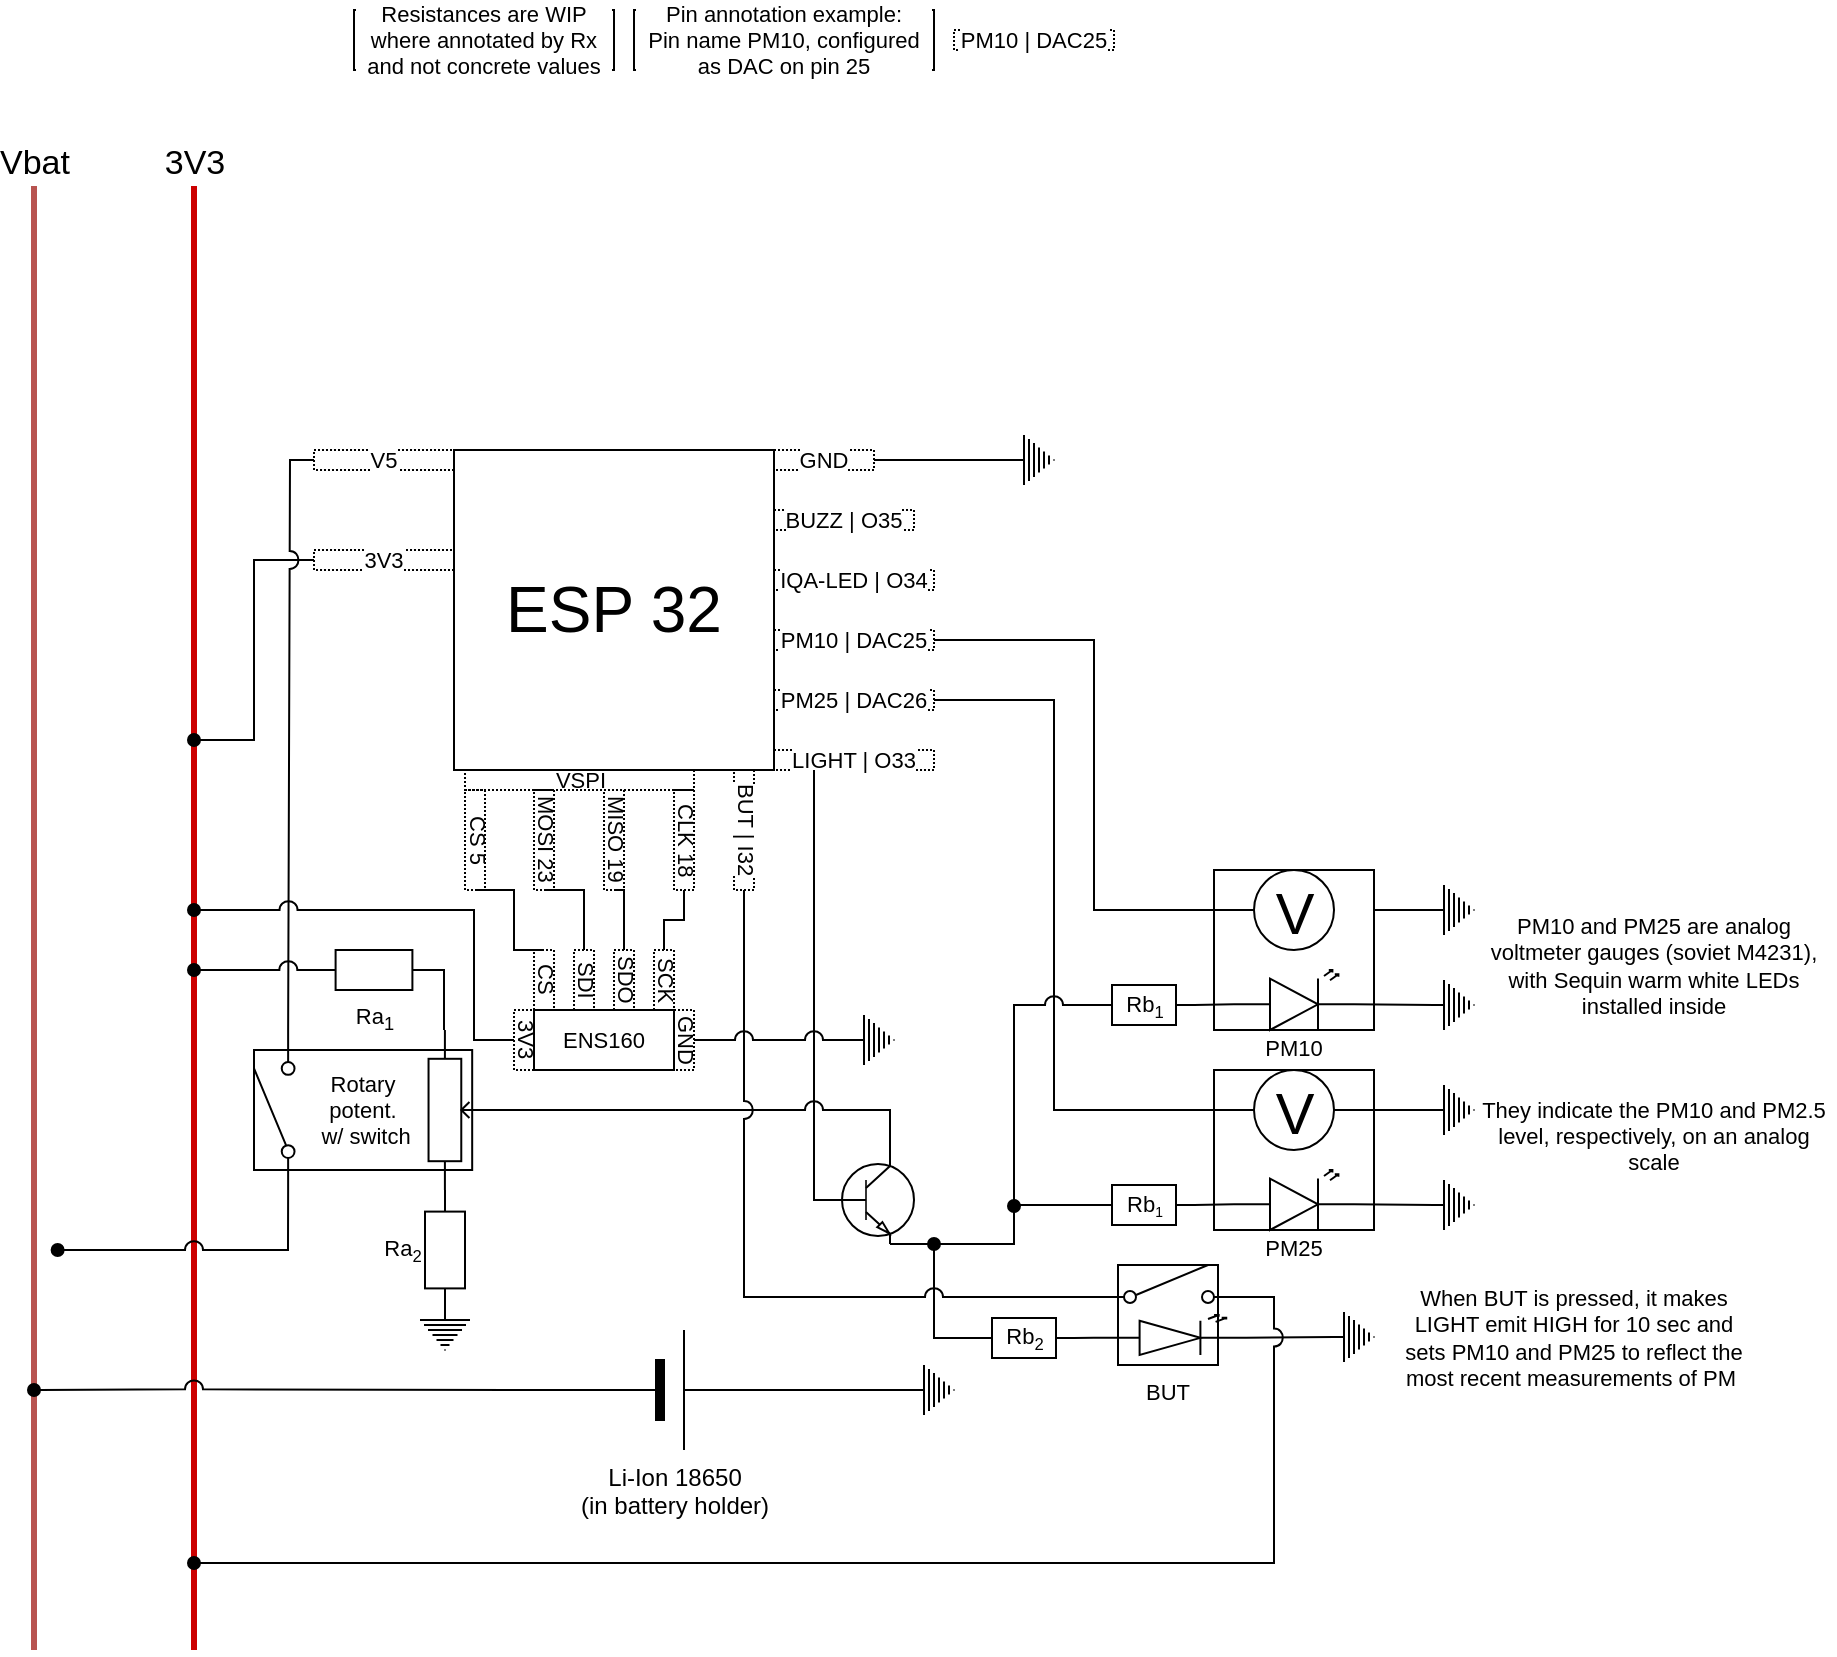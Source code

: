 <mxfile version="26.0.11">
  <diagram name="Page-1" id="7e0a89b8-554c-2b80-1dc8-d5c74ca68de4">
    <mxGraphModel dx="682" dy="420" grid="1" gridSize="10" guides="1" tooltips="1" connect="1" arrows="1" fold="1" page="1" pageScale="1" pageWidth="1100" pageHeight="850" background="none" math="0" shadow="0">
      <root>
        <mxCell id="0" />
        <mxCell id="1" parent="0" />
        <mxCell id="fRjFHOvY2SyDoRDMswof-2" value="" style="endArrow=none;html=1;rounded=0;fillColor=#f8cecc;strokeColor=#b85450;strokeWidth=3;" edge="1" parent="1">
          <mxGeometry width="50" height="50" relative="1" as="geometry">
            <mxPoint x="200" y="830" as="sourcePoint" />
            <mxPoint x="200" y="80" as="targetPoint" />
          </mxGeometry>
        </mxCell>
        <mxCell id="fRjFHOvY2SyDoRDMswof-3" value="&lt;font style=&quot;font-size: 17px;&quot;&gt;Vbat&lt;/font&gt;" style="edgeLabel;html=1;align=center;verticalAlign=middle;resizable=0;points=[];" vertex="1" connectable="0" parent="fRjFHOvY2SyDoRDMswof-2">
          <mxGeometry x="0.869" relative="1" as="geometry">
            <mxPoint y="-42" as="offset" />
          </mxGeometry>
        </mxCell>
        <mxCell id="fRjFHOvY2SyDoRDMswof-4" value="" style="endArrow=none;html=1;rounded=0;fillColor=#f8cecc;strokeColor=#CC0000;strokeWidth=3;" edge="1" parent="1">
          <mxGeometry width="50" height="50" relative="1" as="geometry">
            <mxPoint x="280" y="830" as="sourcePoint" />
            <mxPoint x="280" y="80" as="targetPoint" />
          </mxGeometry>
        </mxCell>
        <mxCell id="fRjFHOvY2SyDoRDMswof-5" value="&lt;font style=&quot;font-size: 17px;&quot;&gt;3V3&lt;/font&gt;" style="edgeLabel;html=1;align=center;verticalAlign=middle;resizable=0;points=[];" vertex="1" connectable="0" parent="fRjFHOvY2SyDoRDMswof-4">
          <mxGeometry x="0.869" relative="1" as="geometry">
            <mxPoint y="-42" as="offset" />
          </mxGeometry>
        </mxCell>
        <mxCell id="fRjFHOvY2SyDoRDMswof-11" style="edgeStyle=elbowEdgeStyle;rounded=0;orthogonalLoop=1;jettySize=auto;html=1;exitX=0;exitY=0.5;exitDx=0;exitDy=0;exitPerimeter=0;jumpStyle=arc;jumpSize=9;endArrow=oval;startFill=0;endFill=1;" edge="1" parent="1" source="fRjFHOvY2SyDoRDMswof-10">
          <mxGeometry relative="1" as="geometry">
            <mxPoint x="200" y="699.49" as="targetPoint" />
            <mxPoint x="540" y="699.49" as="sourcePoint" />
            <Array as="points">
              <mxPoint x="200" y="700" />
            </Array>
          </mxGeometry>
        </mxCell>
        <mxCell id="fRjFHOvY2SyDoRDMswof-13" style="edgeStyle=elbowEdgeStyle;shape=connector;rounded=0;jumpStyle=arc;jumpSize=9;orthogonalLoop=1;jettySize=auto;html=1;exitX=1;exitY=0.5;exitDx=0;exitDy=0;exitPerimeter=0;strokeColor=default;align=center;verticalAlign=middle;fontFamily=Helvetica;fontSize=11;fontColor=default;labelBackgroundColor=default;startFill=0;endArrow=none;" edge="1" parent="1" source="fRjFHOvY2SyDoRDMswof-10" target="fRjFHOvY2SyDoRDMswof-12">
          <mxGeometry relative="1" as="geometry" />
        </mxCell>
        <mxCell id="fRjFHOvY2SyDoRDMswof-10" value="Li-Ion 18650&lt;div&gt;(in battery holder)&lt;/div&gt;" style="verticalLabelPosition=bottom;shadow=0;dashed=0;align=center;fillColor=strokeColor;html=1;verticalAlign=top;strokeWidth=1;shape=mxgraph.electrical.miscellaneous.monocell_battery;" vertex="1" parent="1">
          <mxGeometry x="470" y="670" width="100" height="60" as="geometry" />
        </mxCell>
        <mxCell id="fRjFHOvY2SyDoRDMswof-12" value="" style="pointerEvents=1;verticalLabelPosition=bottom;shadow=0;dashed=0;align=center;html=1;verticalAlign=top;shape=mxgraph.electrical.signal_sources.protective_earth;fontFamily=Helvetica;fontSize=11;fontColor=default;labelBackgroundColor=default;direction=north;" vertex="1" parent="1">
          <mxGeometry x="640" y="687.5" width="20" height="25" as="geometry" />
        </mxCell>
        <mxCell id="fRjFHOvY2SyDoRDMswof-15" style="edgeStyle=elbowEdgeStyle;shape=connector;rounded=0;jumpStyle=arc;jumpSize=9;orthogonalLoop=1;jettySize=auto;html=1;exitX=1;exitY=0.5;exitDx=0;exitDy=0;strokeColor=default;align=center;verticalAlign=middle;fontFamily=Helvetica;fontSize=11;fontColor=default;labelBackgroundColor=default;startFill=0;endArrow=none;entryX=0.498;entryY=0.096;entryDx=0;entryDy=0;entryPerimeter=0;" edge="1" parent="1" source="fRjFHOvY2SyDoRDMswof-14" target="fRjFHOvY2SyDoRDMswof-16">
          <mxGeometry relative="1" as="geometry">
            <mxPoint x="660" y="325.238" as="targetPoint" />
          </mxGeometry>
        </mxCell>
        <mxCell id="fRjFHOvY2SyDoRDMswof-16" value="" style="pointerEvents=1;verticalLabelPosition=bottom;shadow=0;dashed=0;align=center;html=1;verticalAlign=top;shape=mxgraph.electrical.signal_sources.protective_earth;fontFamily=Helvetica;fontSize=11;fontColor=default;labelBackgroundColor=default;direction=north;" vertex="1" parent="1">
          <mxGeometry x="690" y="222.5" width="20" height="25" as="geometry" />
        </mxCell>
        <mxCell id="fRjFHOvY2SyDoRDMswof-32" style="edgeStyle=elbowEdgeStyle;shape=connector;rounded=0;jumpStyle=arc;jumpSize=9;orthogonalLoop=1;jettySize=auto;html=1;strokeColor=default;align=center;verticalAlign=middle;fontFamily=Helvetica;fontSize=11;fontColor=default;labelBackgroundColor=default;startFill=0;endArrow=oval;endFill=1;" edge="1" parent="1" source="fRjFHOvY2SyDoRDMswof-31">
          <mxGeometry relative="1" as="geometry">
            <mxPoint x="280" y="375" as="targetPoint" />
          </mxGeometry>
        </mxCell>
        <mxCell id="fRjFHOvY2SyDoRDMswof-40" value="" style="group" vertex="1" connectable="0" parent="1">
          <mxGeometry x="310" y="520" width="120" height="80" as="geometry" />
        </mxCell>
        <mxCell id="fRjFHOvY2SyDoRDMswof-34" value="Rotary&lt;br&gt;potent.&lt;br&gt;&amp;nbsp;w/ switch" style="rounded=0;whiteSpace=wrap;html=1;fontFamily=Helvetica;fontSize=11;fontColor=default;labelBackgroundColor=default;" vertex="1" parent="fRjFHOvY2SyDoRDMswof-40">
          <mxGeometry y="10" width="109.091" height="60" as="geometry" />
        </mxCell>
        <mxCell id="fRjFHOvY2SyDoRDMswof-36" value="" style="pointerEvents=1;verticalLabelPosition=bottom;shadow=0;dashed=0;align=center;html=1;verticalAlign=top;shape=mxgraph.electrical.resistors.potentiometer_1;fontFamily=Helvetica;fontSize=11;fontColor=default;labelBackgroundColor=default;direction=north;" vertex="1" parent="fRjFHOvY2SyDoRDMswof-40">
          <mxGeometry x="87.273" width="32.727" height="80" as="geometry" />
        </mxCell>
        <mxCell id="fRjFHOvY2SyDoRDMswof-42" style="edgeStyle=elbowEdgeStyle;shape=connector;rounded=0;jumpStyle=arc;jumpSize=9;orthogonalLoop=1;jettySize=auto;html=1;strokeColor=default;align=center;verticalAlign=middle;fontFamily=Helvetica;fontSize=11;fontColor=default;labelBackgroundColor=default;startFill=0;endArrow=oval;exitX=0;exitY=0.8;exitDx=0;exitDy=0;startArrow=none;endFill=1;" edge="1" parent="fRjFHOvY2SyDoRDMswof-40" source="fRjFHOvY2SyDoRDMswof-38">
          <mxGeometry relative="1" as="geometry">
            <mxPoint x="-98.182" y="110" as="targetPoint" />
            <Array as="points">
              <mxPoint x="17" y="96" />
            </Array>
          </mxGeometry>
        </mxCell>
        <mxCell id="fRjFHOvY2SyDoRDMswof-38" value="" style="html=1;shape=mxgraph.electrical.electro-mechanical.singleSwitch;aspect=fixed;elSwitchState=off;fontFamily=Helvetica;fontSize=11;fontColor=default;labelBackgroundColor=default;direction=north;" vertex="1" parent="fRjFHOvY2SyDoRDMswof-40">
          <mxGeometry y="5.684e-14" width="21.33" height="80" as="geometry" />
        </mxCell>
        <mxCell id="fRjFHOvY2SyDoRDMswof-43" style="edgeStyle=elbowEdgeStyle;shape=connector;rounded=0;jumpStyle=arc;jumpSize=9;orthogonalLoop=1;jettySize=auto;html=1;exitX=1;exitY=0.8;exitDx=0;exitDy=0;entryX=0;entryY=0.5;entryDx=0;entryDy=0;strokeColor=default;align=center;verticalAlign=middle;fontFamily=Helvetica;fontSize=11;fontColor=default;labelBackgroundColor=default;startFill=0;endArrow=none;" edge="1" parent="1" source="fRjFHOvY2SyDoRDMswof-38" target="fRjFHOvY2SyDoRDMswof-29">
          <mxGeometry relative="1" as="geometry">
            <Array as="points">
              <mxPoint x="328" y="422" />
            </Array>
          </mxGeometry>
        </mxCell>
        <mxCell id="fRjFHOvY2SyDoRDMswof-47" value="" style="pointerEvents=1;verticalLabelPosition=bottom;shadow=0;dashed=0;align=center;html=1;verticalAlign=top;shape=mxgraph.electrical.signal_sources.protective_earth;fontFamily=Helvetica;fontSize=11;fontColor=default;labelBackgroundColor=default;" vertex="1" parent="1">
          <mxGeometry x="393" y="660" width="25" height="20" as="geometry" />
        </mxCell>
        <mxCell id="fRjFHOvY2SyDoRDMswof-52" style="edgeStyle=elbowEdgeStyle;shape=connector;rounded=0;jumpStyle=arc;jumpSize=9;orthogonalLoop=1;jettySize=auto;html=1;strokeColor=default;align=center;verticalAlign=middle;fontFamily=Helvetica;fontSize=11;fontColor=default;labelBackgroundColor=default;startFill=0;endArrow=oval;endFill=1;exitX=0;exitY=0.5;exitDx=0;exitDy=0;exitPerimeter=0;" edge="1" parent="1" source="fRjFHOvY2SyDoRDMswof-57">
          <mxGeometry relative="1" as="geometry">
            <mxPoint x="280" y="490" as="targetPoint" />
            <mxPoint x="300" y="490" as="sourcePoint" />
          </mxGeometry>
        </mxCell>
        <mxCell id="fRjFHOvY2SyDoRDMswof-54" style="edgeStyle=elbowEdgeStyle;shape=connector;rounded=0;jumpStyle=arc;jumpSize=9;orthogonalLoop=1;jettySize=auto;html=1;entryX=1;entryY=0.25;entryDx=0;entryDy=0;entryPerimeter=0;strokeColor=default;align=center;verticalAlign=middle;fontFamily=Helvetica;fontSize=11;fontColor=default;labelBackgroundColor=default;startFill=0;endArrow=none;exitX=1;exitY=0.5;exitDx=0;exitDy=0;exitPerimeter=0;" edge="1" parent="1" source="fRjFHOvY2SyDoRDMswof-57" target="fRjFHOvY2SyDoRDMswof-36">
          <mxGeometry relative="1" as="geometry">
            <mxPoint x="430" y="490" as="sourcePoint" />
            <Array as="points">
              <mxPoint x="405" y="511" />
            </Array>
          </mxGeometry>
        </mxCell>
        <mxCell id="fRjFHOvY2SyDoRDMswof-57" value="Ra&lt;sub&gt;1&lt;/sub&gt;" style="pointerEvents=1;verticalLabelPosition=bottom;shadow=0;dashed=0;align=center;html=1;verticalAlign=top;shape=mxgraph.electrical.resistors.resistor_1;fontFamily=Helvetica;fontSize=11;fontColor=default;labelBackgroundColor=default;" vertex="1" parent="1">
          <mxGeometry x="340" y="480" width="60" height="20" as="geometry" />
        </mxCell>
        <mxCell id="fRjFHOvY2SyDoRDMswof-58" value="Ra&lt;font size=&quot;1&quot;&gt;&lt;sub&gt;2&lt;/sub&gt;&lt;/font&gt;" style="pointerEvents=1;verticalLabelPosition=bottom;shadow=0;dashed=0;align=center;html=1;verticalAlign=top;shape=mxgraph.electrical.resistors.resistor_1;fontFamily=Helvetica;fontSize=11;fontColor=default;labelBackgroundColor=default;direction=south;spacing=-42;spacingLeft=-43;" vertex="1" parent="1">
          <mxGeometry x="395.5" y="600" width="20" height="60" as="geometry" />
        </mxCell>
        <mxCell id="fRjFHOvY2SyDoRDMswof-60" value="Resistances are WIP where annotated by Rx and not concrete values" style="text;html=1;align=center;verticalAlign=middle;whiteSpace=wrap;rounded=0;fontFamily=Helvetica;fontSize=11;fontColor=default;labelBackgroundColor=default;strokeColor=default;" vertex="1" parent="1">
          <mxGeometry x="360" y="10" width="130" height="30" as="geometry" />
        </mxCell>
        <mxCell id="fRjFHOvY2SyDoRDMswof-66" value="Pin annotation example:&lt;br&gt;Pin name PM10, configured as DAC on pin 25" style="text;html=1;align=center;verticalAlign=middle;whiteSpace=wrap;rounded=0;fontFamily=Helvetica;fontSize=11;fontColor=default;labelBackgroundColor=default;strokeColor=default;" vertex="1" parent="1">
          <mxGeometry x="500" y="10" width="150" height="30" as="geometry" />
        </mxCell>
        <mxCell id="fRjFHOvY2SyDoRDMswof-68" value="PM10 | DAC25" style="text;html=1;align=center;verticalAlign=middle;whiteSpace=wrap;rounded=0;fontFamily=Helvetica;fontSize=11;fontColor=default;labelBackgroundColor=default;fillColor=none;strokeColor=default;dashed=1;dashPattern=1 1;" vertex="1" parent="1">
          <mxGeometry x="660" y="20" width="80" height="10" as="geometry" />
        </mxCell>
        <mxCell id="fRjFHOvY2SyDoRDMswof-73" value="PM10 and PM25 are analog voltmeter gauges (soviet M4231), with Sequin warm white LEDs installed inside" style="text;html=1;align=center;verticalAlign=middle;whiteSpace=wrap;rounded=0;fontFamily=Helvetica;fontSize=11;fontColor=default;labelBackgroundColor=default;" vertex="1" parent="1">
          <mxGeometry x="920" y="440" width="180" height="95" as="geometry" />
        </mxCell>
        <mxCell id="fRjFHOvY2SyDoRDMswof-78" value="" style="edgeStyle=elbowEdgeStyle;shape=connector;rounded=0;jumpStyle=arc;jumpSize=9;orthogonalLoop=1;jettySize=auto;html=1;strokeColor=default;align=center;verticalAlign=middle;fontFamily=Helvetica;fontSize=11;fontColor=default;labelBackgroundColor=default;startFill=0;endArrow=none;" edge="1" parent="1" source="fRjFHOvY2SyDoRDMswof-77" target="fRjFHOvY2SyDoRDMswof-74">
          <mxGeometry relative="1" as="geometry" />
        </mxCell>
        <mxCell id="fRjFHOvY2SyDoRDMswof-77" value="" style="pointerEvents=1;verticalLabelPosition=bottom;shadow=0;dashed=0;align=center;html=1;verticalAlign=top;shape=mxgraph.electrical.signal_sources.protective_earth;fontFamily=Helvetica;fontSize=11;fontColor=default;labelBackgroundColor=default;direction=north;" vertex="1" parent="1">
          <mxGeometry x="900" y="447.5" width="20" height="25" as="geometry" />
        </mxCell>
        <mxCell id="fRjFHOvY2SyDoRDMswof-80" value="" style="pointerEvents=1;verticalLabelPosition=bottom;shadow=0;dashed=0;align=center;html=1;verticalAlign=top;shape=mxgraph.electrical.signal_sources.protective_earth;fontFamily=Helvetica;fontSize=11;fontColor=default;labelBackgroundColor=default;direction=north;" vertex="1" parent="1">
          <mxGeometry x="900" y="495" width="20" height="25" as="geometry" />
        </mxCell>
        <mxCell id="fRjFHOvY2SyDoRDMswof-83" value="" style="group" vertex="1" connectable="0" parent="1">
          <mxGeometry x="790" y="440" width="80" height="80" as="geometry" />
        </mxCell>
        <mxCell id="fRjFHOvY2SyDoRDMswof-70" value="PM10" style="whiteSpace=wrap;html=1;aspect=fixed;fontFamily=Helvetica;fontSize=11;fontColor=default;labelBackgroundColor=default;spacing=-2;spacingBottom=-30;labelPosition=center;verticalLabelPosition=bottom;align=center;verticalAlign=top;" vertex="1" parent="fRjFHOvY2SyDoRDMswof-83">
          <mxGeometry width="80" height="80" as="geometry" />
        </mxCell>
        <mxCell id="fRjFHOvY2SyDoRDMswof-74" value="&lt;font style=&quot;font-size: 29px;&quot;&gt;V&lt;/font&gt;" style="verticalLabelPosition=middle;shadow=0;dashed=0;align=center;html=1;verticalAlign=middle;strokeWidth=1;shape=ellipse;aspect=fixed;fontSize=50;fontFamily=Helvetica;fontColor=default;labelBackgroundColor=none;spacing=0;spacingBottom=13;" vertex="1" parent="fRjFHOvY2SyDoRDMswof-83">
          <mxGeometry x="20" width="40" height="40" as="geometry" />
        </mxCell>
        <mxCell id="fRjFHOvY2SyDoRDMswof-79" value="" style="verticalLabelPosition=bottom;shadow=0;dashed=0;align=center;html=1;verticalAlign=top;shape=mxgraph.electrical.opto_electronics.led_2;pointerEvents=1;fontFamily=Helvetica;fontSize=11;fontColor=default;labelBackgroundColor=default;" vertex="1" parent="fRjFHOvY2SyDoRDMswof-83">
          <mxGeometry x="10" y="50" width="60" height="30" as="geometry" />
        </mxCell>
        <mxCell id="fRjFHOvY2SyDoRDMswof-84" value="" style="group" vertex="1" connectable="0" parent="1">
          <mxGeometry x="790" y="540" width="80" height="80" as="geometry" />
        </mxCell>
        <mxCell id="fRjFHOvY2SyDoRDMswof-85" value="PM25" style="whiteSpace=wrap;html=1;aspect=fixed;fontFamily=Helvetica;fontSize=11;fontColor=default;labelBackgroundColor=default;spacing=-2;spacingBottom=-30;labelPosition=center;verticalLabelPosition=bottom;align=center;verticalAlign=top;" vertex="1" parent="fRjFHOvY2SyDoRDMswof-84">
          <mxGeometry width="80" height="80" as="geometry" />
        </mxCell>
        <mxCell id="fRjFHOvY2SyDoRDMswof-86" value="&lt;font style=&quot;font-size: 29px;&quot;&gt;V&lt;/font&gt;" style="verticalLabelPosition=middle;shadow=0;dashed=0;align=center;html=1;verticalAlign=middle;strokeWidth=1;shape=ellipse;aspect=fixed;fontSize=50;fontFamily=Helvetica;fontColor=default;labelBackgroundColor=none;spacing=0;spacingBottom=13;" vertex="1" parent="fRjFHOvY2SyDoRDMswof-84">
          <mxGeometry x="20" width="40" height="40" as="geometry" />
        </mxCell>
        <mxCell id="fRjFHOvY2SyDoRDMswof-87" value="" style="verticalLabelPosition=bottom;shadow=0;dashed=0;align=center;html=1;verticalAlign=top;shape=mxgraph.electrical.opto_electronics.led_2;pointerEvents=1;fontFamily=Helvetica;fontSize=11;fontColor=default;labelBackgroundColor=default;" vertex="1" parent="fRjFHOvY2SyDoRDMswof-84">
          <mxGeometry x="10" y="50" width="60" height="30" as="geometry" />
        </mxCell>
        <mxCell id="fRjFHOvY2SyDoRDMswof-88" value="They indicate the PM10 and PM2.5 level, respectively, on an analog scale" style="text;html=1;align=center;verticalAlign=middle;whiteSpace=wrap;rounded=0;fontFamily=Helvetica;fontSize=11;fontColor=default;labelBackgroundColor=default;" vertex="1" parent="1">
          <mxGeometry x="920" y="525" width="180" height="95" as="geometry" />
        </mxCell>
        <mxCell id="fRjFHOvY2SyDoRDMswof-89" value="" style="pointerEvents=1;verticalLabelPosition=bottom;shadow=0;dashed=0;align=center;html=1;verticalAlign=top;shape=mxgraph.electrical.signal_sources.protective_earth;fontFamily=Helvetica;fontSize=11;fontColor=default;labelBackgroundColor=default;direction=north;" vertex="1" parent="1">
          <mxGeometry x="900" y="595" width="20" height="25" as="geometry" />
        </mxCell>
        <mxCell id="fRjFHOvY2SyDoRDMswof-90" value="" style="pointerEvents=1;verticalLabelPosition=bottom;shadow=0;dashed=0;align=center;html=1;verticalAlign=top;shape=mxgraph.electrical.signal_sources.protective_earth;fontFamily=Helvetica;fontSize=11;fontColor=default;labelBackgroundColor=default;direction=north;" vertex="1" parent="1">
          <mxGeometry x="900" y="547.5" width="20" height="25" as="geometry" />
        </mxCell>
        <mxCell id="fRjFHOvY2SyDoRDMswof-91" style="edgeStyle=elbowEdgeStyle;shape=connector;rounded=0;jumpStyle=arc;jumpSize=9;orthogonalLoop=1;jettySize=auto;html=1;entryX=0.5;entryY=0;entryDx=0;entryDy=0;entryPerimeter=0;strokeColor=default;align=center;verticalAlign=middle;fontFamily=Helvetica;fontSize=11;fontColor=default;labelBackgroundColor=default;startFill=0;endArrow=none;exitX=1;exitY=0.57;exitDx=0;exitDy=0;exitPerimeter=0;" edge="1" parent="1" source="fRjFHOvY2SyDoRDMswof-87" target="fRjFHOvY2SyDoRDMswof-89">
          <mxGeometry relative="1" as="geometry" />
        </mxCell>
        <mxCell id="fRjFHOvY2SyDoRDMswof-92" style="edgeStyle=elbowEdgeStyle;shape=connector;rounded=0;jumpStyle=arc;jumpSize=9;orthogonalLoop=1;jettySize=auto;html=1;entryX=0.5;entryY=0;entryDx=0;entryDy=0;entryPerimeter=0;strokeColor=default;align=center;verticalAlign=middle;fontFamily=Helvetica;fontSize=11;fontColor=default;labelBackgroundColor=default;startFill=0;endArrow=none;" edge="1" parent="1" source="fRjFHOvY2SyDoRDMswof-86" target="fRjFHOvY2SyDoRDMswof-90">
          <mxGeometry relative="1" as="geometry" />
        </mxCell>
        <mxCell id="fRjFHOvY2SyDoRDMswof-93" style="edgeStyle=elbowEdgeStyle;shape=connector;rounded=0;jumpStyle=arc;jumpSize=9;orthogonalLoop=1;jettySize=auto;html=1;strokeColor=default;align=center;verticalAlign=middle;fontFamily=Helvetica;fontSize=11;fontColor=default;labelBackgroundColor=default;startFill=0;endArrow=none;entryX=1;entryY=0.5;entryDx=0;entryDy=0;" edge="1" parent="1" source="fRjFHOvY2SyDoRDMswof-86" target="fRjFHOvY2SyDoRDMswof-20">
          <mxGeometry relative="1" as="geometry">
            <mxPoint x="780" y="560" as="targetPoint" />
            <Array as="points">
              <mxPoint x="710" y="460" />
            </Array>
          </mxGeometry>
        </mxCell>
        <mxCell id="fRjFHOvY2SyDoRDMswof-75" style="edgeStyle=elbowEdgeStyle;shape=connector;rounded=0;jumpStyle=arc;jumpSize=9;orthogonalLoop=1;jettySize=auto;html=1;strokeColor=default;align=center;verticalAlign=middle;fontFamily=Helvetica;fontSize=11;fontColor=default;labelBackgroundColor=default;startFill=0;endArrow=none;entryX=1;entryY=0.5;entryDx=0;entryDy=0;" edge="1" parent="1" source="fRjFHOvY2SyDoRDMswof-74" target="fRjFHOvY2SyDoRDMswof-19">
          <mxGeometry relative="1" as="geometry">
            <mxPoint x="780" y="460" as="targetPoint" />
          </mxGeometry>
        </mxCell>
        <mxCell id="fRjFHOvY2SyDoRDMswof-117" value="" style="group" vertex="1" connectable="0" parent="1">
          <mxGeometry x="340" y="230" width="310" height="220" as="geometry" />
        </mxCell>
        <mxCell id="fRjFHOvY2SyDoRDMswof-61" value="" style="group" vertex="1" connectable="0" parent="fRjFHOvY2SyDoRDMswof-117">
          <mxGeometry width="310" height="160" as="geometry" />
        </mxCell>
        <mxCell id="fRjFHOvY2SyDoRDMswof-9" value="&lt;font style=&quot;font-size: 32px;&quot;&gt;ESP 32&lt;/font&gt;" style="whiteSpace=wrap;html=1;aspect=fixed;" vertex="1" parent="fRjFHOvY2SyDoRDMswof-61">
          <mxGeometry x="70" width="160" height="160" as="geometry" />
        </mxCell>
        <mxCell id="fRjFHOvY2SyDoRDMswof-14" value="GND" style="text;html=1;align=center;verticalAlign=middle;whiteSpace=wrap;rounded=0;fontFamily=Helvetica;fontSize=11;fontColor=default;labelBackgroundColor=default;fillColor=none;strokeColor=default;dashed=1;dashPattern=1 1;" vertex="1" parent="fRjFHOvY2SyDoRDMswof-61">
          <mxGeometry x="230" width="50" height="10" as="geometry" />
        </mxCell>
        <mxCell id="fRjFHOvY2SyDoRDMswof-17" value="BUZZ | O35" style="text;html=1;align=center;verticalAlign=middle;whiteSpace=wrap;rounded=0;fontFamily=Helvetica;fontSize=11;fontColor=default;labelBackgroundColor=default;fillColor=none;strokeColor=default;dashed=1;dashPattern=1 1;" vertex="1" parent="fRjFHOvY2SyDoRDMswof-61">
          <mxGeometry x="230" y="30" width="70" height="10" as="geometry" />
        </mxCell>
        <mxCell id="fRjFHOvY2SyDoRDMswof-18" value="IQA-LED | O34" style="text;html=1;align=center;verticalAlign=middle;whiteSpace=wrap;rounded=0;fontFamily=Helvetica;fontSize=11;fontColor=default;labelBackgroundColor=default;fillColor=none;strokeColor=default;dashed=1;dashPattern=1 1;" vertex="1" parent="fRjFHOvY2SyDoRDMswof-61">
          <mxGeometry x="230" y="60" width="80" height="10" as="geometry" />
        </mxCell>
        <mxCell id="fRjFHOvY2SyDoRDMswof-19" value="PM10 | DAC25" style="text;html=1;align=center;verticalAlign=middle;whiteSpace=wrap;rounded=0;fontFamily=Helvetica;fontSize=11;fontColor=default;labelBackgroundColor=default;fillColor=none;strokeColor=default;dashed=1;dashPattern=1 1;" vertex="1" parent="fRjFHOvY2SyDoRDMswof-61">
          <mxGeometry x="230" y="90" width="80" height="10" as="geometry" />
        </mxCell>
        <mxCell id="fRjFHOvY2SyDoRDMswof-20" value="PM25 | DAC26" style="text;html=1;align=center;verticalAlign=middle;whiteSpace=wrap;rounded=0;fontFamily=Helvetica;fontSize=11;fontColor=default;labelBackgroundColor=default;fillColor=none;strokeColor=default;dashed=1;dashPattern=1 1;" vertex="1" parent="fRjFHOvY2SyDoRDMswof-61">
          <mxGeometry x="230" y="120" width="80" height="10" as="geometry" />
        </mxCell>
        <mxCell id="fRjFHOvY2SyDoRDMswof-21" value="LIGHT | O33" style="text;html=1;align=center;verticalAlign=middle;whiteSpace=wrap;rounded=0;fontFamily=Helvetica;fontSize=11;fontColor=default;labelBackgroundColor=default;fillColor=none;strokeColor=default;dashed=1;dashPattern=1 1;" vertex="1" parent="fRjFHOvY2SyDoRDMswof-61">
          <mxGeometry x="230" y="150" width="80" height="10" as="geometry" />
        </mxCell>
        <mxCell id="fRjFHOvY2SyDoRDMswof-29" value="V5" style="text;html=1;align=center;verticalAlign=middle;whiteSpace=wrap;rounded=0;fontFamily=Helvetica;fontSize=11;fontColor=default;labelBackgroundColor=default;fillColor=none;strokeColor=default;dashed=1;dashPattern=1 1;" vertex="1" parent="fRjFHOvY2SyDoRDMswof-61">
          <mxGeometry width="70" height="10" as="geometry" />
        </mxCell>
        <mxCell id="fRjFHOvY2SyDoRDMswof-31" value="3V3" style="text;html=1;align=center;verticalAlign=middle;whiteSpace=wrap;rounded=0;fontFamily=Helvetica;fontSize=11;fontColor=default;labelBackgroundColor=default;fillColor=none;strokeColor=default;dashed=1;dashPattern=1 1;" vertex="1" parent="fRjFHOvY2SyDoRDMswof-61">
          <mxGeometry y="50" width="70" height="10" as="geometry" />
        </mxCell>
        <mxCell id="fRjFHOvY2SyDoRDMswof-107" value="BUT | I32" style="text;html=1;align=center;verticalAlign=middle;whiteSpace=wrap;rounded=0;fontFamily=Helvetica;fontSize=11;fontColor=default;labelBackgroundColor=default;fillColor=none;strokeColor=default;dashed=1;textDirection=vertical-rl;horizontal=1;direction=south;dashPattern=1 1;" vertex="1" parent="fRjFHOvY2SyDoRDMswof-117">
          <mxGeometry x="210" y="160" width="10" height="60" as="geometry" />
        </mxCell>
        <mxCell id="fRjFHOvY2SyDoRDMswof-116" value="" style="group" vertex="1" connectable="0" parent="fRjFHOvY2SyDoRDMswof-117">
          <mxGeometry x="75.5" y="160" width="114.5" height="60" as="geometry" />
        </mxCell>
        <mxCell id="fRjFHOvY2SyDoRDMswof-96" value="VSPI" style="text;html=1;align=center;verticalAlign=middle;whiteSpace=wrap;rounded=0;fontFamily=Helvetica;fontSize=11;fontColor=default;labelBackgroundColor=none;fillColor=none;strokeColor=default;dashed=1;direction=south;dashPattern=1 1;" vertex="1" parent="fRjFHOvY2SyDoRDMswof-116">
          <mxGeometry width="114.5" height="10" as="geometry" />
        </mxCell>
        <mxCell id="fRjFHOvY2SyDoRDMswof-112" value="CLK 18" style="text;html=1;align=center;verticalAlign=middle;whiteSpace=wrap;rounded=0;fontFamily=Helvetica;fontSize=11;fontColor=default;labelBackgroundColor=none;fillColor=none;strokeColor=default;dashed=1;textDirection=vertical-rl;horizontal=1;direction=south;dashPattern=1 1;" vertex="1" parent="fRjFHOvY2SyDoRDMswof-116">
          <mxGeometry x="104.5" y="10" width="10" height="50" as="geometry" />
        </mxCell>
        <mxCell id="fRjFHOvY2SyDoRDMswof-113" value="MISO 19" style="text;html=1;align=center;verticalAlign=middle;whiteSpace=wrap;rounded=0;fontFamily=Helvetica;fontSize=11;fontColor=default;labelBackgroundColor=none;fillColor=none;strokeColor=default;dashed=1;textDirection=vertical-rl;horizontal=1;direction=south;dashPattern=1 1;" vertex="1" parent="fRjFHOvY2SyDoRDMswof-116">
          <mxGeometry x="69.5" y="10" width="10" height="50" as="geometry" />
        </mxCell>
        <mxCell id="fRjFHOvY2SyDoRDMswof-114" value="MOSI 23" style="text;html=1;align=center;verticalAlign=middle;whiteSpace=wrap;rounded=0;fontFamily=Helvetica;fontSize=11;fontColor=default;labelBackgroundColor=none;fillColor=none;strokeColor=default;dashed=1;textDirection=vertical-rl;horizontal=1;direction=south;dashPattern=1 1;" vertex="1" parent="fRjFHOvY2SyDoRDMswof-116">
          <mxGeometry x="34.5" y="10" width="10" height="50" as="geometry" />
        </mxCell>
        <mxCell id="fRjFHOvY2SyDoRDMswof-115" value="CS 5" style="text;html=1;align=center;verticalAlign=middle;whiteSpace=wrap;rounded=0;fontFamily=Helvetica;fontSize=11;fontColor=default;labelBackgroundColor=none;fillColor=none;strokeColor=default;dashed=1;textDirection=vertical-rl;horizontal=1;direction=south;dashPattern=1 1;" vertex="1" parent="fRjFHOvY2SyDoRDMswof-116">
          <mxGeometry y="10" width="10" height="50" as="geometry" />
        </mxCell>
        <mxCell id="fRjFHOvY2SyDoRDMswof-121" value="" style="group" vertex="1" connectable="0" parent="1">
          <mxGeometry x="730" y="637.5" width="76" height="50" as="geometry" />
        </mxCell>
        <mxCell id="fRjFHOvY2SyDoRDMswof-118" value="BUT" style="whiteSpace=wrap;html=1;aspect=fixed;fontFamily=Helvetica;fontSize=11;fontColor=default;labelBackgroundColor=default;labelPosition=center;verticalLabelPosition=bottom;align=center;verticalAlign=top;" vertex="1" parent="fRjFHOvY2SyDoRDMswof-121">
          <mxGeometry x="12" width="50" height="50" as="geometry" />
        </mxCell>
        <mxCell id="fRjFHOvY2SyDoRDMswof-119" value="" style="html=1;shape=mxgraph.electrical.electro-mechanical.singleSwitch;aspect=fixed;elSwitchState=off;fontFamily=Helvetica;fontSize=11;fontColor=default;labelBackgroundColor=default;" vertex="1" parent="fRjFHOvY2SyDoRDMswof-121">
          <mxGeometry width="75" height="20" as="geometry" />
        </mxCell>
        <mxCell id="fRjFHOvY2SyDoRDMswof-120" value="" style="verticalLabelPosition=bottom;shadow=0;dashed=0;align=center;html=1;verticalAlign=top;shape=mxgraph.electrical.opto_electronics.led_2;pointerEvents=1;fontFamily=Helvetica;fontSize=11;fontColor=default;labelBackgroundColor=default;" vertex="1" parent="fRjFHOvY2SyDoRDMswof-121">
          <mxGeometry y="25" width="76" height="20" as="geometry" />
        </mxCell>
        <mxCell id="fRjFHOvY2SyDoRDMswof-122" value="" style="pointerEvents=1;verticalLabelPosition=bottom;shadow=0;dashed=0;align=center;html=1;verticalAlign=top;shape=mxgraph.electrical.signal_sources.protective_earth;fontFamily=Helvetica;fontSize=11;fontColor=default;labelBackgroundColor=default;direction=north;" vertex="1" parent="1">
          <mxGeometry x="850" y="661" width="20" height="25" as="geometry" />
        </mxCell>
        <mxCell id="fRjFHOvY2SyDoRDMswof-123" style="edgeStyle=elbowEdgeStyle;shape=connector;rounded=0;jumpStyle=arc;jumpSize=9;orthogonalLoop=1;jettySize=auto;html=1;exitX=1;exitY=0.57;exitDx=0;exitDy=0;exitPerimeter=0;entryX=0.5;entryY=0;entryDx=0;entryDy=0;entryPerimeter=0;strokeColor=default;align=center;verticalAlign=middle;fontFamily=Helvetica;fontSize=11;fontColor=default;labelBackgroundColor=default;startFill=0;endArrow=none;" edge="1" parent="1" source="fRjFHOvY2SyDoRDMswof-120" target="fRjFHOvY2SyDoRDMswof-122">
          <mxGeometry relative="1" as="geometry" />
        </mxCell>
        <mxCell id="fRjFHOvY2SyDoRDMswof-127" value="Rb&lt;font size=&quot;1&quot;&gt;&lt;sub&gt;2&lt;/sub&gt;&lt;/font&gt;" style="pointerEvents=1;verticalLabelPosition=middle;shadow=0;dashed=0;align=center;html=1;verticalAlign=middle;shape=mxgraph.electrical.resistors.resistor_1;fontFamily=Helvetica;fontSize=11;fontColor=default;labelBackgroundColor=default;labelPosition=center;" vertex="1" parent="1">
          <mxGeometry x="670" y="664" width="50" height="20" as="geometry" />
        </mxCell>
        <mxCell id="fRjFHOvY2SyDoRDMswof-128" style="edgeStyle=elbowEdgeStyle;shape=connector;rounded=0;jumpStyle=arc;jumpSize=9;orthogonalLoop=1;jettySize=auto;html=1;exitX=1;exitY=0.5;exitDx=0;exitDy=0;exitPerimeter=0;entryX=0;entryY=0.57;entryDx=0;entryDy=0;entryPerimeter=0;strokeColor=default;align=center;verticalAlign=middle;fontFamily=Helvetica;fontSize=11;fontColor=default;labelBackgroundColor=default;startFill=0;endArrow=none;" edge="1" parent="1" source="fRjFHOvY2SyDoRDMswof-127" target="fRjFHOvY2SyDoRDMswof-120">
          <mxGeometry relative="1" as="geometry" />
        </mxCell>
        <mxCell id="fRjFHOvY2SyDoRDMswof-138" style="edgeStyle=elbowEdgeStyle;shape=connector;rounded=0;jumpStyle=arc;jumpSize=9;orthogonalLoop=1;jettySize=auto;html=1;exitX=0;exitY=0.5;exitDx=0;exitDy=0;exitPerimeter=0;entryX=0.25;entryY=1;entryDx=0;entryDy=0;strokeColor=default;align=center;verticalAlign=middle;fontFamily=Helvetica;fontSize=11;fontColor=default;labelBackgroundColor=default;startFill=0;endArrow=none;" edge="1" parent="1" source="fRjFHOvY2SyDoRDMswof-129" target="fRjFHOvY2SyDoRDMswof-21">
          <mxGeometry relative="1" as="geometry">
            <Array as="points">
              <mxPoint x="590" y="500" />
            </Array>
          </mxGeometry>
        </mxCell>
        <mxCell id="fRjFHOvY2SyDoRDMswof-129" value="" style="verticalLabelPosition=bottom;shadow=0;dashed=0;align=center;html=1;verticalAlign=top;shape=mxgraph.electrical.transistors.npn_transistor_1;fontFamily=Helvetica;fontSize=11;fontColor=default;labelBackgroundColor=default;direction=east;" vertex="1" parent="1">
          <mxGeometry x="600" y="570" width="40" height="70" as="geometry" />
        </mxCell>
        <mxCell id="fRjFHOvY2SyDoRDMswof-131" style="edgeStyle=elbowEdgeStyle;shape=connector;rounded=0;jumpStyle=arc;jumpSize=9;orthogonalLoop=1;jettySize=auto;html=1;exitX=0.5;exitY=1;exitDx=0;exitDy=0;exitPerimeter=0;entryX=0.7;entryY=0;entryDx=0;entryDy=0;entryPerimeter=0;strokeColor=default;align=center;verticalAlign=middle;fontFamily=Helvetica;fontSize=11;fontColor=default;labelBackgroundColor=default;startFill=0;endArrow=none;" edge="1" parent="1" source="fRjFHOvY2SyDoRDMswof-36" target="fRjFHOvY2SyDoRDMswof-129">
          <mxGeometry relative="1" as="geometry">
            <Array as="points">
              <mxPoint x="628" y="580" />
            </Array>
          </mxGeometry>
        </mxCell>
        <mxCell id="fRjFHOvY2SyDoRDMswof-132" style="edgeStyle=elbowEdgeStyle;shape=connector;rounded=0;jumpStyle=arc;jumpSize=9;orthogonalLoop=1;jettySize=auto;html=1;exitX=0.7;exitY=1;exitDx=0;exitDy=0;exitPerimeter=0;entryX=0;entryY=0.5;entryDx=0;entryDy=0;entryPerimeter=0;strokeColor=default;align=center;verticalAlign=middle;fontFamily=Helvetica;fontSize=11;fontColor=default;labelBackgroundColor=default;startFill=0;endArrow=none;" edge="1" parent="1" source="fRjFHOvY2SyDoRDMswof-129" target="fRjFHOvY2SyDoRDMswof-127">
          <mxGeometry relative="1" as="geometry">
            <Array as="points">
              <mxPoint x="650" y="630" />
            </Array>
          </mxGeometry>
        </mxCell>
        <mxCell id="fRjFHOvY2SyDoRDMswof-136" style="edgeStyle=elbowEdgeStyle;shape=connector;rounded=0;jumpStyle=arc;jumpSize=9;orthogonalLoop=1;jettySize=auto;html=1;strokeColor=default;align=center;verticalAlign=middle;fontFamily=Helvetica;fontSize=11;fontColor=default;labelBackgroundColor=default;startFill=0;endArrow=oval;endFill=1;exitX=1;exitY=0.8;exitDx=0;exitDy=0;" edge="1" parent="1" source="fRjFHOvY2SyDoRDMswof-119">
          <mxGeometry relative="1" as="geometry">
            <mxPoint x="280" y="786.5" as="targetPoint" />
            <mxPoint x="830" y="650" as="sourcePoint" />
            <Array as="points">
              <mxPoint x="820" y="767" />
            </Array>
          </mxGeometry>
        </mxCell>
        <mxCell id="fRjFHOvY2SyDoRDMswof-137" style="edgeStyle=elbowEdgeStyle;shape=connector;rounded=0;jumpStyle=arc;jumpSize=9;orthogonalLoop=1;jettySize=auto;html=1;exitX=0;exitY=0.8;exitDx=0;exitDy=0;strokeColor=default;align=center;verticalAlign=middle;fontFamily=Helvetica;fontSize=11;fontColor=default;labelBackgroundColor=default;startFill=0;endArrow=none;entryX=1;entryY=0.5;entryDx=0;entryDy=0;" edge="1" parent="1" source="fRjFHOvY2SyDoRDMswof-119" target="fRjFHOvY2SyDoRDMswof-107">
          <mxGeometry relative="1" as="geometry">
            <mxPoint x="560" y="474" as="targetPoint" />
            <Array as="points">
              <mxPoint x="555" y="554" />
            </Array>
          </mxGeometry>
        </mxCell>
        <mxCell id="fRjFHOvY2SyDoRDMswof-81" style="edgeStyle=elbowEdgeStyle;shape=connector;rounded=0;jumpStyle=arc;jumpSize=9;orthogonalLoop=1;jettySize=auto;html=1;entryX=1;entryY=0.57;entryDx=0;entryDy=0;entryPerimeter=0;strokeColor=default;align=center;verticalAlign=middle;fontFamily=Helvetica;fontSize=11;fontColor=default;labelBackgroundColor=default;startFill=0;endArrow=none;" edge="1" parent="1" source="fRjFHOvY2SyDoRDMswof-80" target="fRjFHOvY2SyDoRDMswof-79">
          <mxGeometry relative="1" as="geometry" />
        </mxCell>
        <mxCell id="fRjFHOvY2SyDoRDMswof-146" style="edgeStyle=elbowEdgeStyle;shape=connector;rounded=0;jumpStyle=arc;jumpSize=9;orthogonalLoop=1;jettySize=auto;html=1;exitX=0;exitY=0.5;exitDx=0;exitDy=0;exitPerimeter=0;strokeColor=default;align=center;verticalAlign=middle;fontFamily=Helvetica;fontSize=11;fontColor=default;labelBackgroundColor=default;startFill=0;endArrow=oval;endFill=1;" edge="1" parent="1" source="fRjFHOvY2SyDoRDMswof-140">
          <mxGeometry relative="1" as="geometry">
            <mxPoint x="690" y="608" as="targetPoint" />
            <Array as="points">
              <mxPoint x="690" y="550" />
            </Array>
          </mxGeometry>
        </mxCell>
        <mxCell id="fRjFHOvY2SyDoRDMswof-140" value="Rb&lt;font size=&quot;1&quot;&gt;&lt;sub&gt;1&lt;/sub&gt;&lt;/font&gt;" style="pointerEvents=1;verticalLabelPosition=middle;shadow=0;dashed=0;align=center;html=1;verticalAlign=middle;shape=mxgraph.electrical.resistors.resistor_1;fontFamily=Helvetica;fontSize=11;fontColor=default;labelBackgroundColor=default;labelPosition=center;" vertex="1" parent="1">
          <mxGeometry x="730" y="497.5" width="50" height="20" as="geometry" />
        </mxCell>
        <mxCell id="fRjFHOvY2SyDoRDMswof-143" style="edgeStyle=elbowEdgeStyle;shape=connector;rounded=0;jumpStyle=arc;jumpSize=9;orthogonalLoop=1;jettySize=auto;html=1;exitX=0;exitY=0.5;exitDx=0;exitDy=0;exitPerimeter=0;strokeColor=default;align=center;verticalAlign=middle;fontFamily=Helvetica;fontSize=11;fontColor=default;labelBackgroundColor=default;startFill=0;endArrow=oval;endFill=1;" edge="1" parent="1" source="fRjFHOvY2SyDoRDMswof-141">
          <mxGeometry relative="1" as="geometry">
            <mxPoint x="650" y="627" as="targetPoint" />
          </mxGeometry>
        </mxCell>
        <mxCell id="fRjFHOvY2SyDoRDMswof-141" value="Rb&lt;span style=&quot;font-size: 8.333px;&quot;&gt;&lt;sub&gt;1&lt;/sub&gt;&lt;/span&gt;" style="pointerEvents=1;verticalLabelPosition=middle;shadow=0;dashed=0;align=center;html=1;verticalAlign=middle;shape=mxgraph.electrical.resistors.resistor_1;fontFamily=Helvetica;fontSize=11;fontColor=default;labelBackgroundColor=default;labelPosition=center;" vertex="1" parent="1">
          <mxGeometry x="730" y="597.5" width="50" height="20" as="geometry" />
        </mxCell>
        <mxCell id="fRjFHOvY2SyDoRDMswof-142" style="edgeStyle=elbowEdgeStyle;shape=connector;rounded=0;jumpStyle=arc;jumpSize=9;orthogonalLoop=1;jettySize=auto;html=1;exitX=0;exitY=0.57;exitDx=0;exitDy=0;exitPerimeter=0;entryX=1;entryY=0.5;entryDx=0;entryDy=0;entryPerimeter=0;strokeColor=default;align=center;verticalAlign=middle;fontFamily=Helvetica;fontSize=11;fontColor=default;labelBackgroundColor=default;startFill=0;endArrow=none;" edge="1" parent="1" source="fRjFHOvY2SyDoRDMswof-87" target="fRjFHOvY2SyDoRDMswof-141">
          <mxGeometry relative="1" as="geometry" />
        </mxCell>
        <mxCell id="fRjFHOvY2SyDoRDMswof-145" style="edgeStyle=elbowEdgeStyle;shape=connector;rounded=0;jumpStyle=arc;jumpSize=9;orthogonalLoop=1;jettySize=auto;html=1;exitX=0;exitY=0.57;exitDx=0;exitDy=0;exitPerimeter=0;entryX=1;entryY=0.5;entryDx=0;entryDy=0;entryPerimeter=0;strokeColor=default;align=center;verticalAlign=middle;fontFamily=Helvetica;fontSize=11;fontColor=default;labelBackgroundColor=default;startFill=0;endArrow=none;" edge="1" parent="1" source="fRjFHOvY2SyDoRDMswof-79" target="fRjFHOvY2SyDoRDMswof-140">
          <mxGeometry relative="1" as="geometry" />
        </mxCell>
        <mxCell id="fRjFHOvY2SyDoRDMswof-147" value="When BUT is pressed, it makes LIGHT emit HIGH for 10 sec and sets PM10 and PM25 to reflect the most recent measurements of PM&amp;nbsp;" style="text;html=1;align=center;verticalAlign=middle;whiteSpace=wrap;rounded=0;fontFamily=Helvetica;fontSize=11;fontColor=default;labelBackgroundColor=default;" vertex="1" parent="1">
          <mxGeometry x="880" y="626.5" width="180" height="95" as="geometry" />
        </mxCell>
        <mxCell id="fRjFHOvY2SyDoRDMswof-148" value="ENS160" style="rounded=0;whiteSpace=wrap;html=1;fontFamily=Helvetica;fontSize=11;fontColor=default;labelBackgroundColor=default;" vertex="1" parent="1">
          <mxGeometry x="450" y="510" width="70" height="30" as="geometry" />
        </mxCell>
        <mxCell id="fRjFHOvY2SyDoRDMswof-149" value="CS" style="text;html=1;align=center;verticalAlign=middle;whiteSpace=wrap;rounded=0;fontFamily=Helvetica;fontSize=11;fontColor=default;labelBackgroundColor=none;fillColor=none;strokeColor=default;dashed=1;textDirection=vertical-rl;horizontal=1;direction=south;dashPattern=1 1;" vertex="1" parent="1">
          <mxGeometry x="450" y="480" width="10" height="30" as="geometry" />
        </mxCell>
        <mxCell id="fRjFHOvY2SyDoRDMswof-150" value="SDI" style="text;html=1;align=center;verticalAlign=middle;whiteSpace=wrap;rounded=0;fontFamily=Helvetica;fontSize=11;fontColor=default;labelBackgroundColor=none;fillColor=none;strokeColor=default;dashed=1;textDirection=vertical-rl;horizontal=1;direction=south;dashPattern=1 1;" vertex="1" parent="1">
          <mxGeometry x="470" y="480" width="10" height="30" as="geometry" />
        </mxCell>
        <mxCell id="fRjFHOvY2SyDoRDMswof-151" value="SDO" style="text;html=1;align=center;verticalAlign=middle;whiteSpace=wrap;rounded=0;fontFamily=Helvetica;fontSize=11;fontColor=default;labelBackgroundColor=none;fillColor=none;strokeColor=default;dashed=1;textDirection=vertical-rl;horizontal=1;direction=south;dashPattern=1 1;" vertex="1" parent="1">
          <mxGeometry x="490" y="480" width="10" height="30" as="geometry" />
        </mxCell>
        <mxCell id="fRjFHOvY2SyDoRDMswof-152" value="SCK" style="text;html=1;align=center;verticalAlign=middle;whiteSpace=wrap;rounded=0;fontFamily=Helvetica;fontSize=11;fontColor=default;labelBackgroundColor=none;fillColor=none;strokeColor=default;dashed=1;textDirection=vertical-rl;horizontal=1;direction=south;dashPattern=1 1;" vertex="1" parent="1">
          <mxGeometry x="510" y="480" width="10" height="30" as="geometry" />
        </mxCell>
        <mxCell id="fRjFHOvY2SyDoRDMswof-161" style="edgeStyle=elbowEdgeStyle;shape=connector;rounded=0;jumpStyle=arc;jumpSize=9;orthogonalLoop=1;jettySize=auto;html=1;exitX=0.5;exitY=1;exitDx=0;exitDy=0;strokeColor=default;align=center;verticalAlign=middle;fontFamily=Helvetica;fontSize=11;fontColor=default;labelBackgroundColor=default;startFill=0;endArrow=oval;endFill=1;" edge="1" parent="1" source="fRjFHOvY2SyDoRDMswof-153">
          <mxGeometry relative="1" as="geometry">
            <mxPoint x="280" y="460" as="targetPoint" />
            <mxPoint x="440" y="535" as="sourcePoint" />
            <Array as="points">
              <mxPoint x="420" y="500" />
              <mxPoint x="380" y="460" />
            </Array>
          </mxGeometry>
        </mxCell>
        <mxCell id="fRjFHOvY2SyDoRDMswof-153" value="3V3" style="text;html=1;align=center;verticalAlign=middle;whiteSpace=wrap;rounded=0;fontFamily=Helvetica;fontSize=11;fontColor=default;labelBackgroundColor=none;fillColor=none;strokeColor=default;dashed=1;textDirection=vertical-rl;horizontal=1;direction=south;dashPattern=1 1;" vertex="1" parent="1">
          <mxGeometry x="440" y="510" width="10" height="30" as="geometry" />
        </mxCell>
        <mxCell id="fRjFHOvY2SyDoRDMswof-154" value="GND" style="text;html=1;align=center;verticalAlign=middle;whiteSpace=wrap;rounded=0;fontFamily=Helvetica;fontSize=11;fontColor=default;labelBackgroundColor=none;fillColor=none;strokeColor=default;dashed=1;textDirection=vertical-rl;horizontal=1;direction=south;dashPattern=1 1;" vertex="1" parent="1">
          <mxGeometry x="520" y="510" width="10" height="30" as="geometry" />
        </mxCell>
        <mxCell id="fRjFHOvY2SyDoRDMswof-155" value="" style="pointerEvents=1;verticalLabelPosition=bottom;shadow=0;dashed=0;align=center;html=1;verticalAlign=top;shape=mxgraph.electrical.signal_sources.protective_earth;fontFamily=Helvetica;fontSize=11;fontColor=default;labelBackgroundColor=default;direction=north;" vertex="1" parent="1">
          <mxGeometry x="610" y="512.5" width="20" height="25" as="geometry" />
        </mxCell>
        <mxCell id="fRjFHOvY2SyDoRDMswof-156" style="edgeStyle=elbowEdgeStyle;shape=connector;rounded=0;jumpStyle=arc;jumpSize=9;orthogonalLoop=1;jettySize=auto;html=1;exitX=0.5;exitY=0;exitDx=0;exitDy=0;entryX=0.5;entryY=0;entryDx=0;entryDy=0;entryPerimeter=0;strokeColor=default;align=center;verticalAlign=middle;fontFamily=Helvetica;fontSize=11;fontColor=default;labelBackgroundColor=default;startFill=0;endArrow=none;" edge="1" parent="1" source="fRjFHOvY2SyDoRDMswof-154" target="fRjFHOvY2SyDoRDMswof-155">
          <mxGeometry relative="1" as="geometry" />
        </mxCell>
        <mxCell id="fRjFHOvY2SyDoRDMswof-157" style="edgeStyle=elbowEdgeStyle;shape=connector;rounded=0;jumpStyle=arc;jumpSize=9;orthogonalLoop=1;jettySize=auto;html=1;exitX=1;exitY=0.5;exitDx=0;exitDy=0;entryX=0;entryY=0.5;entryDx=0;entryDy=0;strokeColor=default;align=center;verticalAlign=middle;fontFamily=Helvetica;fontSize=11;fontColor=default;labelBackgroundColor=default;startFill=0;endArrow=none;" edge="1" parent="1" source="fRjFHOvY2SyDoRDMswof-115" target="fRjFHOvY2SyDoRDMswof-149">
          <mxGeometry relative="1" as="geometry">
            <mxPoint x="415.5" y="465" as="sourcePoint" />
            <mxPoint x="450" y="495" as="targetPoint" />
            <Array as="points">
              <mxPoint x="440" y="470" />
              <mxPoint x="440" y="480" />
              <mxPoint x="450" y="485" />
            </Array>
          </mxGeometry>
        </mxCell>
        <mxCell id="fRjFHOvY2SyDoRDMswof-158" style="edgeStyle=elbowEdgeStyle;shape=connector;rounded=0;jumpStyle=arc;jumpSize=9;orthogonalLoop=1;jettySize=auto;html=1;exitX=1;exitY=0.5;exitDx=0;exitDy=0;entryX=0;entryY=0.5;entryDx=0;entryDy=0;strokeColor=default;align=center;verticalAlign=middle;fontFamily=Helvetica;fontSize=11;fontColor=default;labelBackgroundColor=default;startFill=0;endArrow=none;" edge="1" parent="1" source="fRjFHOvY2SyDoRDMswof-114" target="fRjFHOvY2SyDoRDMswof-150">
          <mxGeometry relative="1" as="geometry">
            <Array as="points">
              <mxPoint x="475" y="460" />
            </Array>
          </mxGeometry>
        </mxCell>
        <mxCell id="fRjFHOvY2SyDoRDMswof-159" style="edgeStyle=elbowEdgeStyle;shape=connector;rounded=0;jumpStyle=arc;jumpSize=9;orthogonalLoop=1;jettySize=auto;html=1;exitX=1;exitY=0.5;exitDx=0;exitDy=0;entryX=0;entryY=0.5;entryDx=0;entryDy=0;strokeColor=default;align=center;verticalAlign=middle;fontFamily=Helvetica;fontSize=11;fontColor=default;labelBackgroundColor=default;startFill=0;endArrow=none;" edge="1" parent="1" source="fRjFHOvY2SyDoRDMswof-113" target="fRjFHOvY2SyDoRDMswof-151">
          <mxGeometry relative="1" as="geometry">
            <Array as="points">
              <mxPoint x="495" y="470" />
            </Array>
          </mxGeometry>
        </mxCell>
        <mxCell id="fRjFHOvY2SyDoRDMswof-160" style="edgeStyle=elbowEdgeStyle;shape=connector;rounded=0;jumpStyle=arc;jumpSize=9;orthogonalLoop=1;jettySize=auto;html=1;exitX=1;exitY=0.5;exitDx=0;exitDy=0;entryX=0;entryY=0.5;entryDx=0;entryDy=0;strokeColor=default;align=center;verticalAlign=middle;fontFamily=Helvetica;fontSize=11;fontColor=default;labelBackgroundColor=default;startFill=0;endArrow=none;" edge="1" parent="1" source="fRjFHOvY2SyDoRDMswof-112" target="fRjFHOvY2SyDoRDMswof-152">
          <mxGeometry relative="1" as="geometry" />
        </mxCell>
      </root>
    </mxGraphModel>
  </diagram>
</mxfile>
